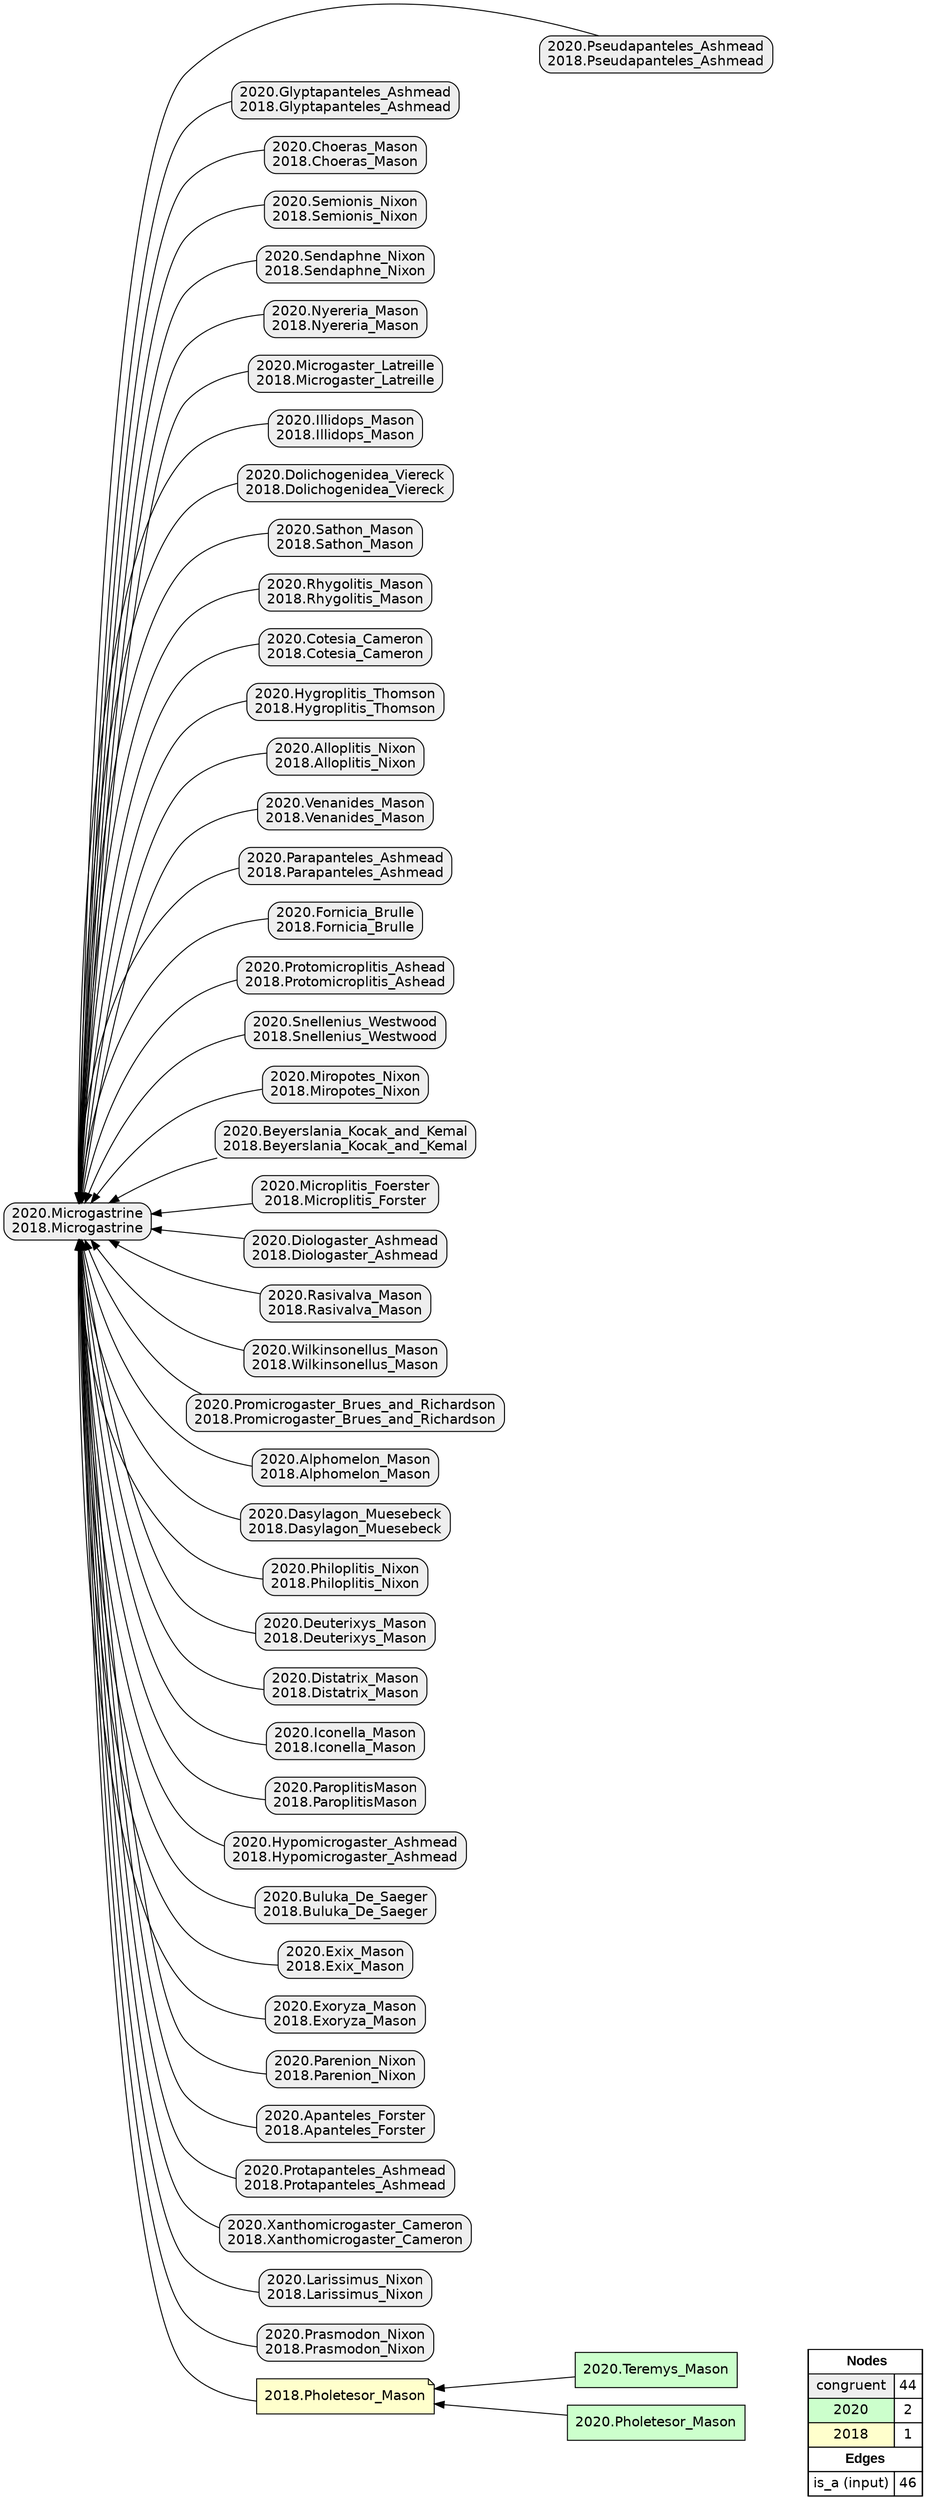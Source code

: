 digraph{
rankdir=RL
node[shape=box style="filled,rounded" fillcolor="#EEEEEE" fontname="helvetica"] 
"2020.Pseudapanteles_Ashmead\n2018.Pseudapanteles_Ashmead"
"2020.Glyptapanteles_Ashmead\n2018.Glyptapanteles_Ashmead"
"2020.Choeras_Mason\n2018.Choeras_Mason"
"2020.Semionis_Nixon\n2018.Semionis_Nixon"
"2020.Sendaphne_Nixon\n2018.Sendaphne_Nixon"
"2020.Nyereria_Mason\n2018.Nyereria_Mason"
"2020.Microgaster_Latreille\n2018.Microgaster_Latreille"
"2020.Illidops_Mason\n2018.Illidops_Mason"
"2020.Dolichogenidea_Viereck\n2018.Dolichogenidea_Viereck"
"2020.Sathon_Mason\n2018.Sathon_Mason"
"2020.Rhygolitis_Mason\n2018.Rhygolitis_Mason"
"2020.Cotesia_Cameron\n2018.Cotesia_Cameron"
"2020.Hygroplitis_Thomson\n2018.Hygroplitis_Thomson"
"2020.Alloplitis_Nixon\n2018.Alloplitis_Nixon"
"2020.Venanides_Mason\n2018.Venanides_Mason"
"2020.Parapanteles_Ashmead\n2018.Parapanteles_Ashmead"
"2020.Fornicia_Brulle\n2018.Fornicia_Brulle"
"2020.Protomicroplitis_Ashead\n2018.Protomicroplitis_Ashead"
"2020.Snellenius_Westwood\n2018.Snellenius_Westwood"
"2020.Miropotes_Nixon\n2018.Miropotes_Nixon"
"2020.Beyerslania_Kocak_and_Kemal\n2018.Beyerslania_Kocak_and_Kemal"
"2020.Microplitis_Foerster\n2018.Microplitis_Forster"
"2020.Diologaster_Ashmead\n2018.Diologaster_Ashmead"
"2020.Rasivalva_Mason\n2018.Rasivalva_Mason"
"2020.Wilkinsonellus_Mason\n2018.Wilkinsonellus_Mason"
"2020.Promicrogaster_Brues_and_Richardson\n2018.Promicrogaster_Brues_and_Richardson"
"2020.Alphomelon_Mason\n2018.Alphomelon_Mason"
"2020.Dasylagon_Muesebeck\n2018.Dasylagon_Muesebeck"
"2020.Philoplitis_Nixon\n2018.Philoplitis_Nixon"
"2020.Deuterixys_Mason\n2018.Deuterixys_Mason"
"2020.Distatrix_Mason\n2018.Distatrix_Mason"
"2020.Iconella_Mason\n2018.Iconella_Mason"
"2020.ParoplitisMason\n2018.ParoplitisMason"
"2020.Microgastrine\n2018.Microgastrine"
"2020.Hypomicrogaster_Ashmead\n2018.Hypomicrogaster_Ashmead"
"2020.Buluka_De_Saeger\n2018.Buluka_De_Saeger"
"2020.Exix_Mason\n2018.Exix_Mason"
"2020.Exoryza_Mason\n2018.Exoryza_Mason"
"2020.Parenion_Nixon\n2018.Parenion_Nixon"
"2020.Apanteles_Forster\n2018.Apanteles_Forster"
"2020.Protapanteles_Ashmead\n2018.Protapanteles_Ashmead"
"2020.Xanthomicrogaster_Cameron\n2018.Xanthomicrogaster_Cameron"
"2020.Larissimus_Nixon\n2018.Larissimus_Nixon"
"2020.Prasmodon_Nixon\n2018.Prasmodon_Nixon"
node[shape=box style=filled fillcolor="#CCFFCC" fontname="helvetica"] 
"2020.Teremys_Mason"
"2020.Pholetesor_Mason"
node[shape=note style=filled fillcolor="#FFFFCC" fontname="helvetica"] 
"2018.Pholetesor_Mason"
edge[arrowhead=normal style=solid color="#000000" constraint=true penwidth=1]
"2020.Wilkinsonellus_Mason\n2018.Wilkinsonellus_Mason" -> "2020.Microgastrine\n2018.Microgastrine"
"2020.Parapanteles_Ashmead\n2018.Parapanteles_Ashmead" -> "2020.Microgastrine\n2018.Microgastrine"
"2020.Promicrogaster_Brues_and_Richardson\n2018.Promicrogaster_Brues_and_Richardson" -> "2020.Microgastrine\n2018.Microgastrine"
"2020.Deuterixys_Mason\n2018.Deuterixys_Mason" -> "2020.Microgastrine\n2018.Microgastrine"
"2020.Larissimus_Nixon\n2018.Larissimus_Nixon" -> "2020.Microgastrine\n2018.Microgastrine"
"2020.Prasmodon_Nixon\n2018.Prasmodon_Nixon" -> "2020.Microgastrine\n2018.Microgastrine"
"2020.Illidops_Mason\n2018.Illidops_Mason" -> "2020.Microgastrine\n2018.Microgastrine"
"2020.Sathon_Mason\n2018.Sathon_Mason" -> "2020.Microgastrine\n2018.Microgastrine"
"2020.Semionis_Nixon\n2018.Semionis_Nixon" -> "2020.Microgastrine\n2018.Microgastrine"
"2020.Exoryza_Mason\n2018.Exoryza_Mason" -> "2020.Microgastrine\n2018.Microgastrine"
"2020.ParoplitisMason\n2018.ParoplitisMason" -> "2020.Microgastrine\n2018.Microgastrine"
"2020.Apanteles_Forster\n2018.Apanteles_Forster" -> "2020.Microgastrine\n2018.Microgastrine"
"2020.Rasivalva_Mason\n2018.Rasivalva_Mason" -> "2020.Microgastrine\n2018.Microgastrine"
"2020.Venanides_Mason\n2018.Venanides_Mason" -> "2020.Microgastrine\n2018.Microgastrine"
"2020.Choeras_Mason\n2018.Choeras_Mason" -> "2020.Microgastrine\n2018.Microgastrine"
"2020.Parenion_Nixon\n2018.Parenion_Nixon" -> "2020.Microgastrine\n2018.Microgastrine"
"2020.Snellenius_Westwood\n2018.Snellenius_Westwood" -> "2020.Microgastrine\n2018.Microgastrine"
"2020.Diologaster_Ashmead\n2018.Diologaster_Ashmead" -> "2020.Microgastrine\n2018.Microgastrine"
"2020.Protapanteles_Ashmead\n2018.Protapanteles_Ashmead" -> "2020.Microgastrine\n2018.Microgastrine"
"2020.Dasylagon_Muesebeck\n2018.Dasylagon_Muesebeck" -> "2020.Microgastrine\n2018.Microgastrine"
"2020.Iconella_Mason\n2018.Iconella_Mason" -> "2020.Microgastrine\n2018.Microgastrine"
"2020.Microgaster_Latreille\n2018.Microgaster_Latreille" -> "2020.Microgastrine\n2018.Microgastrine"
"2020.Beyerslania_Kocak_and_Kemal\n2018.Beyerslania_Kocak_and_Kemal" -> "2020.Microgastrine\n2018.Microgastrine"
"2020.Philoplitis_Nixon\n2018.Philoplitis_Nixon" -> "2020.Microgastrine\n2018.Microgastrine"
"2020.Sendaphne_Nixon\n2018.Sendaphne_Nixon" -> "2020.Microgastrine\n2018.Microgastrine"
"2020.Alloplitis_Nixon\n2018.Alloplitis_Nixon" -> "2020.Microgastrine\n2018.Microgastrine"
"2020.Cotesia_Cameron\n2018.Cotesia_Cameron" -> "2020.Microgastrine\n2018.Microgastrine"
"2020.Rhygolitis_Mason\n2018.Rhygolitis_Mason" -> "2020.Microgastrine\n2018.Microgastrine"
"2020.Miropotes_Nixon\n2018.Miropotes_Nixon" -> "2020.Microgastrine\n2018.Microgastrine"
"2020.Microplitis_Foerster\n2018.Microplitis_Forster" -> "2020.Microgastrine\n2018.Microgastrine"
"2020.Buluka_De_Saeger\n2018.Buluka_De_Saeger" -> "2020.Microgastrine\n2018.Microgastrine"
"2020.Nyereria_Mason\n2018.Nyereria_Mason" -> "2020.Microgastrine\n2018.Microgastrine"
"2018.Pholetesor_Mason" -> "2020.Microgastrine\n2018.Microgastrine"
"2020.Hypomicrogaster_Ashmead\n2018.Hypomicrogaster_Ashmead" -> "2020.Microgastrine\n2018.Microgastrine"
"2020.Distatrix_Mason\n2018.Distatrix_Mason" -> "2020.Microgastrine\n2018.Microgastrine"
"2020.Alphomelon_Mason\n2018.Alphomelon_Mason" -> "2020.Microgastrine\n2018.Microgastrine"
"2020.Pholetesor_Mason" -> "2018.Pholetesor_Mason"
"2020.Xanthomicrogaster_Cameron\n2018.Xanthomicrogaster_Cameron" -> "2020.Microgastrine\n2018.Microgastrine"
"2020.Fornicia_Brulle\n2018.Fornicia_Brulle" -> "2020.Microgastrine\n2018.Microgastrine"
"2020.Dolichogenidea_Viereck\n2018.Dolichogenidea_Viereck" -> "2020.Microgastrine\n2018.Microgastrine"
"2020.Exix_Mason\n2018.Exix_Mason" -> "2020.Microgastrine\n2018.Microgastrine"
"2020.Glyptapanteles_Ashmead\n2018.Glyptapanteles_Ashmead" -> "2020.Microgastrine\n2018.Microgastrine"
"2020.Teremys_Mason" -> "2018.Pholetesor_Mason"
"2020.Protomicroplitis_Ashead\n2018.Protomicroplitis_Ashead" -> "2020.Microgastrine\n2018.Microgastrine"
"2020.Hygroplitis_Thomson\n2018.Hygroplitis_Thomson" -> "2020.Microgastrine\n2018.Microgastrine"
"2020.Pseudapanteles_Ashmead\n2018.Pseudapanteles_Ashmead" -> "2020.Microgastrine\n2018.Microgastrine"
edge[arrowhead=normal style=dotted color="#000000" constraint=true penwidth=1]
node[shape=box] 
{rank=source Legend [fillcolor= white margin=0 label=< 
 <TABLE BORDER="0" CELLBORDER="1" CELLSPACING="0" CELLPADDING="4"> 
<TR> <TD COLSPAN="2"><font face="Arial Black"> Nodes</font></TD> </TR> 
<TR> 
 <TD bgcolor="#EEEEEE" fontname="helvetica">congruent</TD> 
 <TD>44</TD> 
 </TR> 
<TR> 
 <TD bgcolor="#CCFFCC" fontname="helvetica">2020</TD> 
 <TD>2</TD> 
 </TR> 
<TR> 
 <TD bgcolor="#FFFFCC" fontname="helvetica">2018</TD> 
 <TD>1</TD> 
 </TR> 
<TR> <TD COLSPAN="2"><font face = "Arial Black"> Edges </font></TD> </TR> 
<TR> 
 <TD><font color ="#000000">is_a (input)</font></TD><TD>46</TD>
</TR>
</TABLE> 
 >] } 
}
